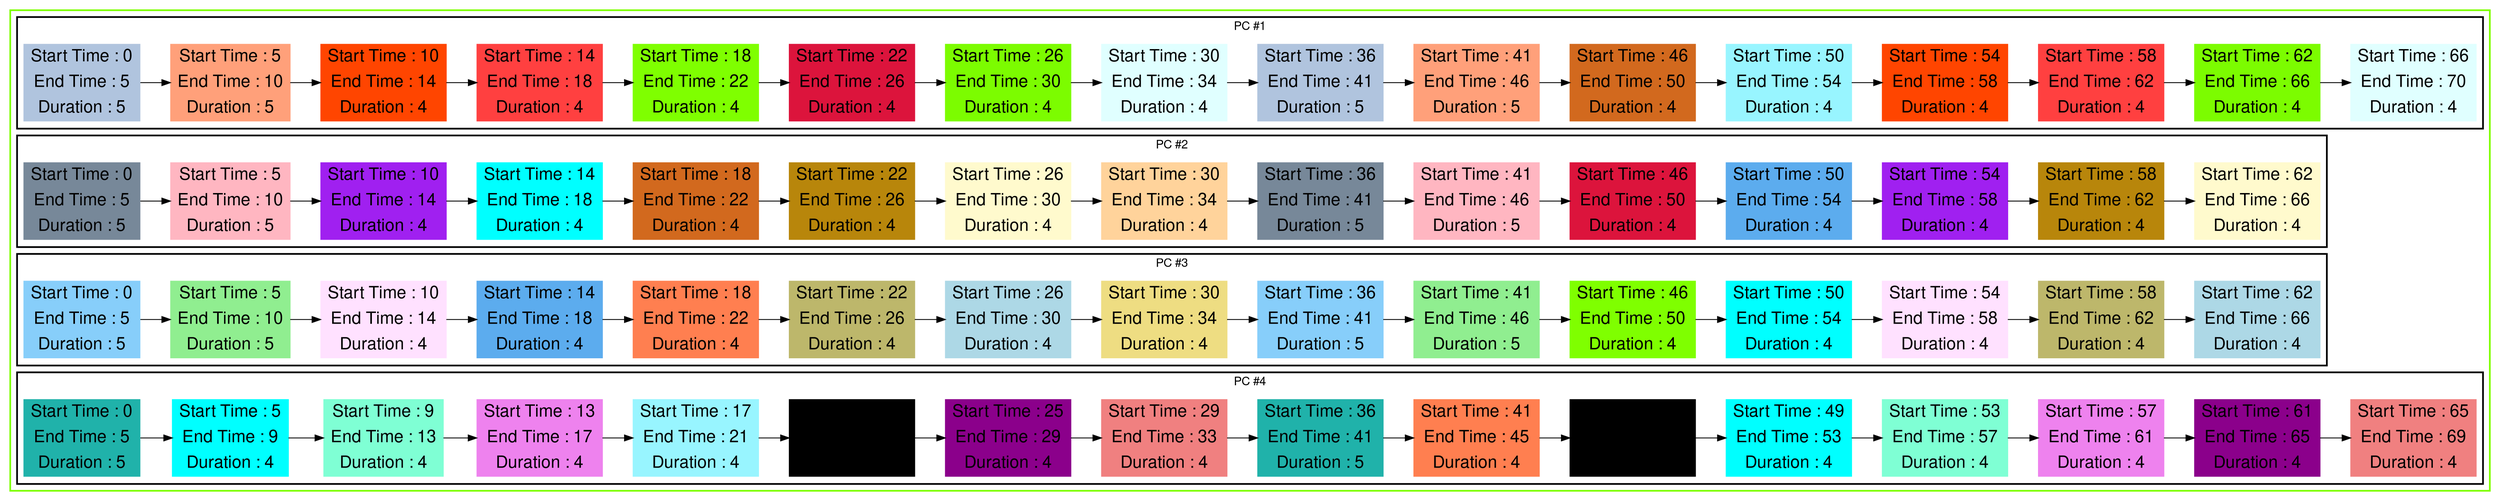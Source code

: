 digraph G {

fontname="Helvetica,Arial,sans-serif"
node [fontname="Helvetica,Arial,sans-serif"]
edge [fontname="Helvetica,Arial,sans-serif"]
graph [rankdir = "LR"];
node [fontsize = "20" shape = "ellipse"];

    subgraph cluster_Mod_0{
        color =chartreuse
        style = bold
        subgraph cluster_0{
           node [style=filled]
           color = black


            "node60" [
               label = "Start Time : 0 | End Time : 5 | Duration : 5"
               shape = "record"
               color = lightsteelblue
            ]

            "node52" [
               label = "Start Time : 5 | End Time : 10 | Duration : 5"
               shape = "record"
               color = lightsalmon
            ]

            "node6" [
               label = "Start Time : 10 | End Time : 14 | Duration : 4"
               shape = "record"
               color = orangered1
            ]

            "node14" [
               label = "Start Time : 14 | End Time : 18 | Duration : 4"
               shape = "record"
               color = brown1
            ]

            "node19" [
               label = "Start Time : 18 | End Time : 22 | Duration : 4"
               shape = "record"
               color = chartreuse
            ]

            "node27" [
               label = "Start Time : 22 | End Time : 26 | Duration : 4"
               shape = "record"
               color = crimson
            ]

            "node37" [
               label = "Start Time : 26 | End Time : 30 | Duration : 4"
               shape = "record"
               color = lawngreen
            ]

            "node45" [
               label = "Start Time : 30 | End Time : 34 | Duration : 4"
               shape = "record"
               color = lightcyan
            ]

            "node61" [
               label = "Start Time : 36 | End Time : 41 | Duration : 5"
               shape = "record"
               color = lightsteelblue
            ]

            "node53" [
               label = "Start Time : 41 | End Time : 46 | Duration : 5"
               shape = "record"
               color = lightsalmon
            ]

            "node22" [
               label = "Start Time : 46 | End Time : 50 | Duration : 4"
               shape = "record"
               color = chocolate
            ]

            "node18" [
               label = "Start Time : 50 | End Time : 54 | Duration : 4"
               shape = "record"
               color = cadetblue1
            ]

            "node7" [
               label = "Start Time : 54 | End Time : 58 | Duration : 4"
               shape = "record"
               color = orangered1
            ]

            "node15" [
               label = "Start Time : 58 | End Time : 62 | Duration : 4"
               shape = "record"
               color = brown1
            ]

            "node38" [
               label = "Start Time : 62 | End Time : 66 | Duration : 4"
               shape = "record"
               color = lawngreen
            ]

            "node46" [
               label = "Start Time : 66 | End Time : 70 | Duration : 4"
               shape = "record"
               color = lightcyan
            ]

            node60 -> node52 -> node6 -> node14 -> node19 -> node27 -> node37 -> node45 -> node61 -> node53 -> node22 -> node18 -> node7 -> node15 -> node38 -> node46

            label = "PC #1"

        }
        subgraph cluster_1{
           node [style=filled]
           color = black


            "node58" [
               label = "Start Time : 0 | End Time : 5 | Duration : 5"
               shape = "record"
               color = lightslategray
            ]

            "node50" [
               label = "Start Time : 5 | End Time : 10 | Duration : 5"
               shape = "record"
               color = lightpink
            ]

            "node8" [
               label = "Start Time : 10 | End Time : 14 | Duration : 4"
               shape = "record"
               color = x11purple
            ]

            "node29" [
               label = "Start Time : 14 | End Time : 18 | Duration : 4"
               shape = "record"
               color = cyan
            ]

            "node21" [
               label = "Start Time : 18 | End Time : 22 | Duration : 4"
               shape = "record"
               color = chocolate
            ]

            "node31" [
               label = "Start Time : 22 | End Time : 26 | Duration : 4"
               shape = "record"
               color = darkgoldenrod
            ]

            "node39" [
               label = "Start Time : 26 | End Time : 30 | Duration : 4"
               shape = "record"
               color = lemonchiffon
            ]

            "node16" [
               label = "Start Time : 30 | End Time : 34 | Duration : 4"
               shape = "record"
               color = burlywood1
            ]

            "node59" [
               label = "Start Time : 36 | End Time : 41 | Duration : 5"
               shape = "record"
               color = lightslategray
            ]

            "node51" [
               label = "Start Time : 41 | End Time : 46 | Duration : 5"
               shape = "record"
               color = lightpink
            ]

            "node28" [
               label = "Start Time : 46 | End Time : 50 | Duration : 4"
               shape = "record"
               color = crimson
            ]

            "node1" [
               label = "Start Time : 50 | End Time : 54 | Duration : 4"
               shape = "record"
               color = steelblue2
            ]

            "node9" [
               label = "Start Time : 54 | End Time : 58 | Duration : 4"
               shape = "record"
               color = x11purple
            ]

            "node32" [
               label = "Start Time : 58 | End Time : 62 | Duration : 4"
               shape = "record"
               color = darkgoldenrod
            ]

            "node40" [
               label = "Start Time : 62 | End Time : 66 | Duration : 4"
               shape = "record"
               color = lemonchiffon
            ]

            node58 -> node50 -> node8 -> node29 -> node21 -> node31 -> node39 -> node16 -> node59 -> node51 -> node28 -> node1 -> node9 -> node32 -> node40

            label = "PC #2"

        }
        subgraph cluster_2{
           node [style=filled]
           color = black


            "node56" [
               label = "Start Time : 0 | End Time : 5 | Duration : 5"
               shape = "record"
               color = lightskyblue
            ]

            "node48" [
               label = "Start Time : 5 | End Time : 10 | Duration : 5"
               shape = "record"
               color = lightgreen
            ]

            "node10" [
               label = "Start Time : 10 | End Time : 14 | Duration : 4"
               shape = "record"
               color = thistle1
            ]

            "node0" [
               label = "Start Time : 14 | End Time : 18 | Duration : 4"
               shape = "record"
               color = steelblue2
            ]

            "node23" [
               label = "Start Time : 18 | End Time : 22 | Duration : 4"
               shape = "record"
               color = coral
            ]

            "node33" [
               label = "Start Time : 22 | End Time : 26 | Duration : 4"
               shape = "record"
               color = darkkhaki
            ]

            "node41" [
               label = "Start Time : 26 | End Time : 30 | Duration : 4"
               shape = "record"
               color = lightblue
            ]

            "node47" [
               label = "Start Time : 30 | End Time : 34 | Duration : 4"
               shape = "record"
               color = lightgoldenrod
            ]

            "node57" [
               label = "Start Time : 36 | End Time : 41 | Duration : 5"
               shape = "record"
               color = lightskyblue
            ]

            "node49" [
               label = "Start Time : 41 | End Time : 46 | Duration : 5"
               shape = "record"
               color = lightgreen
            ]

            "node20" [
               label = "Start Time : 46 | End Time : 50 | Duration : 4"
               shape = "record"
               color = chartreuse
            ]

            "node3" [
               label = "Start Time : 50 | End Time : 54 | Duration : 4"
               shape = "record"
               color = aqua
            ]

            "node11" [
               label = "Start Time : 54 | End Time : 58 | Duration : 4"
               shape = "record"
               color = thistle1
            ]

            "node34" [
               label = "Start Time : 58 | End Time : 62 | Duration : 4"
               shape = "record"
               color = darkkhaki
            ]

            "node42" [
               label = "Start Time : 62 | End Time : 66 | Duration : 4"
               shape = "record"
               color = lightblue
            ]

            node56 -> node48 -> node10 -> node0 -> node23 -> node33 -> node41 -> node47 -> node57 -> node49 -> node20 -> node3 -> node11 -> node34 -> node42

            label = "PC #3"

        }
        subgraph cluster_3{
           node [style=filled]
           color = black


            "node54" [
               label = "Start Time : 0 | End Time : 5 | Duration : 5"
               shape = "record"
               color = lightseagreen
            ]

            "node2" [
               label = "Start Time : 5 | End Time : 9 | Duration : 4"
               shape = "record"
               color = aqua
            ]

            "node4" [
               label = "Start Time : 9 | End Time : 13 | Duration : 4"
               shape = "record"
               color = aquamarine
            ]

            "node12" [
               label = "Start Time : 13 | End Time : 17 | Duration : 4"
               shape = "record"
               color = violet
            ]

            "node17" [
               label = "Start Time : 17 | End Time : 21 | Duration : 4"
               shape = "record"
               color = cadetblue1
            ]

            "node25" [
               label = "Start Time : 21 | End Time : 25 | Duration : 4"
               shape = "record"
               color = cornflower
            ]

            "node35" [
               label = "Start Time : 25 | End Time : 29 | Duration : 4"
               shape = "record"
               color = darkmagenta
            ]

            "node43" [
               label = "Start Time : 29 | End Time : 33 | Duration : 4"
               shape = "record"
               color = lightcoral
            ]

            "node55" [
               label = "Start Time : 36 | End Time : 41 | Duration : 5"
               shape = "record"
               color = lightseagreen
            ]

            "node24" [
               label = "Start Time : 41 | End Time : 45 | Duration : 4"
               shape = "record"
               color = coral
            ]

            "node26" [
               label = "Start Time : 45 | End Time : 49 | Duration : 4"
               shape = "record"
               color = cornflower
            ]

            "node30" [
               label = "Start Time : 49 | End Time : 53 | Duration : 4"
               shape = "record"
               color = cyan
            ]

            "node5" [
               label = "Start Time : 53 | End Time : 57 | Duration : 4"
               shape = "record"
               color = aquamarine
            ]

            "node13" [
               label = "Start Time : 57 | End Time : 61 | Duration : 4"
               shape = "record"
               color = violet
            ]

            "node36" [
               label = "Start Time : 61 | End Time : 65 | Duration : 4"
               shape = "record"
               color = darkmagenta
            ]

            "node44" [
               label = "Start Time : 65 | End Time : 69 | Duration : 4"
               shape = "record"
               color = lightcoral
            ]

            node54 -> node2 -> node4 -> node12 -> node17 -> node25 -> node35 -> node43 -> node55 -> node24 -> node26 -> node30 -> node5 -> node13 -> node36 -> node44

            label = "PC #4"

        }
    }




}

